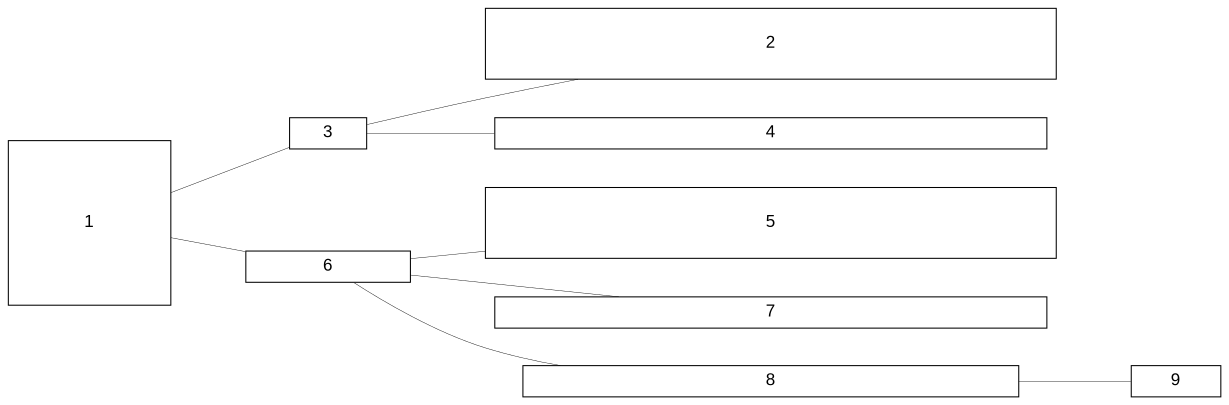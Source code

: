 graph graph0 {

    fontsize=8; 
    fontname="Arial";
    splines=true; 
    sep=1;
    overlap=false;


    rankdir=LR;


{ 
    node [shape=rect,fontname="Arial",fontsize=8,margin=0,penwidth=0.5,fillcolor=none];

    1 [fixedsize=true,id="el1",width=1.087,height=1.096];
    2 [fixedsize=true,id="el2",width=3.809,height=0.467];
    3 [fixedsize=true,id="el3",width=0.515,height=0.207];
    4 [fixedsize=true,id="el4",width=3.679,height=0.207];
    5 [fixedsize=true,id="el5",width=3.809,height=0.467];
    6 [fixedsize=true,id="el6",width=1.100,height=0.207];
    7 [fixedsize=true,id="el7",width=3.679,height=0.207];
    8 [fixedsize=true,id="el8",width=3.306,height=0.207];
    9 [fixedsize=true,id="el9",width=0.592,height=0.207];
}
edge [penwidth=0.2];
3 -- 2 [id="edge3_2",dir="none"];
3 -- 4 [id="edge3_4",dir="none"];
6 -- 5 [id="edge6_5",dir="none"];
6 -- 7 [id="edge6_7",dir="none"];
6 -- 8 [id="edge6_8",dir="none"];
8 -- 9 [id="edge8_9",dir="none"];
1 -- 3 [id="edge1_3",dir="none"];
1 -- 6 [id="edge1_6",dir="none"];
}

